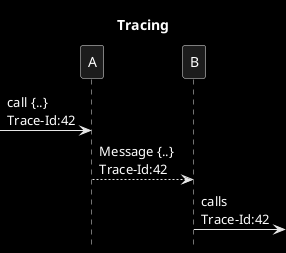 @startuml
title Tracing
hide footbox
skinparam monochrome reverse

->A:call {..} \nTrace-Id:42
A-->B: Message {..} \nTrace-Id:42
B->:calls \nTrace-Id:42
@enduml
